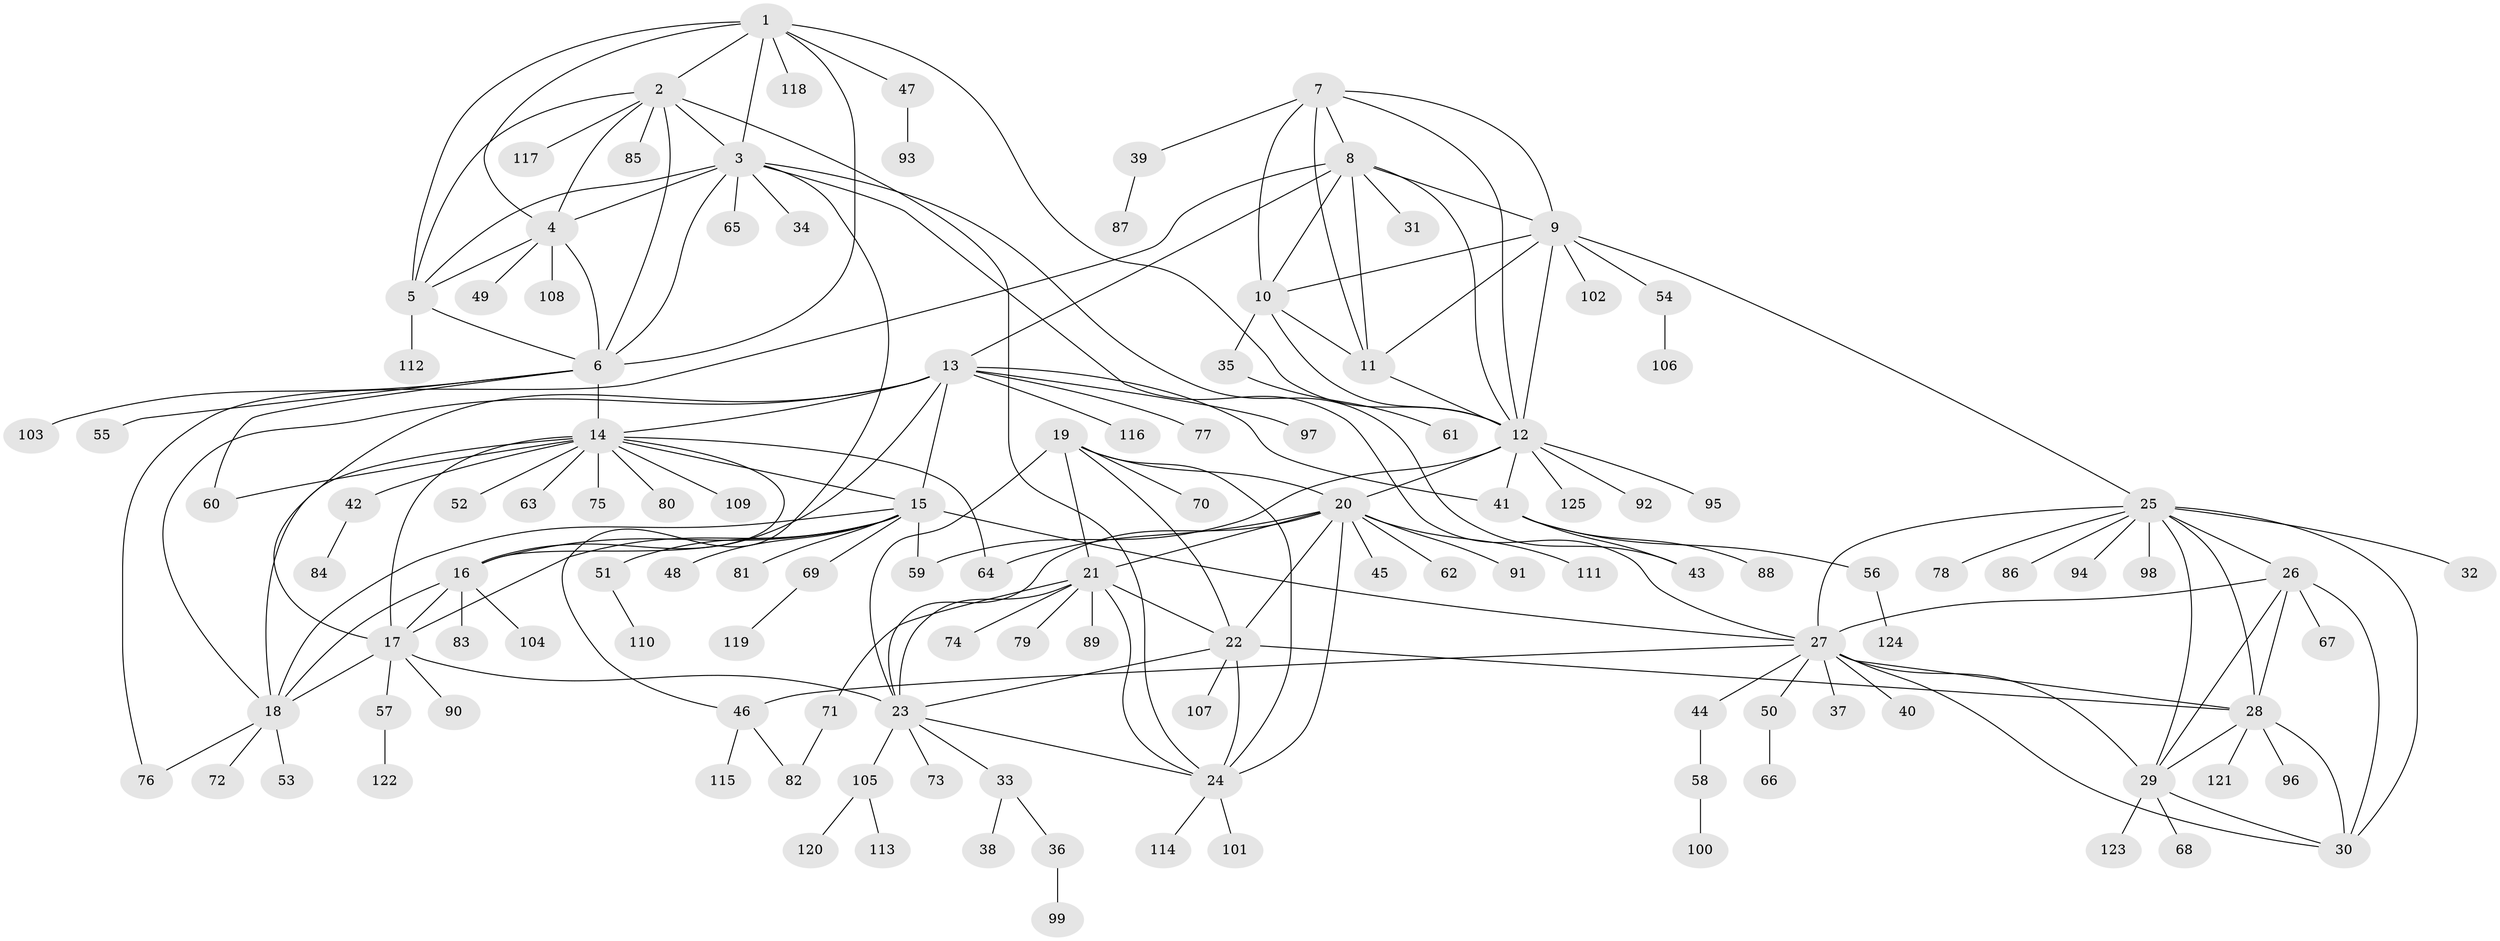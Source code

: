 // coarse degree distribution, {12: 0.031578947368421054, 5: 0.031578947368421054, 4: 0.031578947368421054, 19: 0.010526315789473684, 14: 0.010526315789473684, 6: 0.021052631578947368, 11: 0.010526315789473684, 8: 0.021052631578947368, 7: 0.031578947368421054, 10: 0.010526315789473684, 9: 0.010526315789473684, 16: 0.010526315789473684, 3: 0.021052631578947368, 1: 0.6842105263157895, 2: 0.06315789473684211}
// Generated by graph-tools (version 1.1) at 2025/42/03/06/25 10:42:11]
// undirected, 125 vertices, 188 edges
graph export_dot {
graph [start="1"]
  node [color=gray90,style=filled];
  1;
  2;
  3;
  4;
  5;
  6;
  7;
  8;
  9;
  10;
  11;
  12;
  13;
  14;
  15;
  16;
  17;
  18;
  19;
  20;
  21;
  22;
  23;
  24;
  25;
  26;
  27;
  28;
  29;
  30;
  31;
  32;
  33;
  34;
  35;
  36;
  37;
  38;
  39;
  40;
  41;
  42;
  43;
  44;
  45;
  46;
  47;
  48;
  49;
  50;
  51;
  52;
  53;
  54;
  55;
  56;
  57;
  58;
  59;
  60;
  61;
  62;
  63;
  64;
  65;
  66;
  67;
  68;
  69;
  70;
  71;
  72;
  73;
  74;
  75;
  76;
  77;
  78;
  79;
  80;
  81;
  82;
  83;
  84;
  85;
  86;
  87;
  88;
  89;
  90;
  91;
  92;
  93;
  94;
  95;
  96;
  97;
  98;
  99;
  100;
  101;
  102;
  103;
  104;
  105;
  106;
  107;
  108;
  109;
  110;
  111;
  112;
  113;
  114;
  115;
  116;
  117;
  118;
  119;
  120;
  121;
  122;
  123;
  124;
  125;
  1 -- 2;
  1 -- 3;
  1 -- 4;
  1 -- 5;
  1 -- 6;
  1 -- 12;
  1 -- 47;
  1 -- 118;
  2 -- 3;
  2 -- 4;
  2 -- 5;
  2 -- 6;
  2 -- 24;
  2 -- 85;
  2 -- 117;
  3 -- 4;
  3 -- 5;
  3 -- 6;
  3 -- 27;
  3 -- 34;
  3 -- 43;
  3 -- 46;
  3 -- 65;
  4 -- 5;
  4 -- 6;
  4 -- 49;
  4 -- 108;
  5 -- 6;
  5 -- 112;
  6 -- 14;
  6 -- 55;
  6 -- 60;
  6 -- 103;
  7 -- 8;
  7 -- 9;
  7 -- 10;
  7 -- 11;
  7 -- 12;
  7 -- 39;
  8 -- 9;
  8 -- 10;
  8 -- 11;
  8 -- 12;
  8 -- 13;
  8 -- 31;
  8 -- 76;
  9 -- 10;
  9 -- 11;
  9 -- 12;
  9 -- 25;
  9 -- 54;
  9 -- 102;
  10 -- 11;
  10 -- 12;
  10 -- 35;
  11 -- 12;
  12 -- 20;
  12 -- 41;
  12 -- 59;
  12 -- 92;
  12 -- 95;
  12 -- 125;
  13 -- 14;
  13 -- 15;
  13 -- 16;
  13 -- 17;
  13 -- 18;
  13 -- 41;
  13 -- 77;
  13 -- 97;
  13 -- 116;
  14 -- 15;
  14 -- 16;
  14 -- 17;
  14 -- 18;
  14 -- 42;
  14 -- 52;
  14 -- 60;
  14 -- 63;
  14 -- 64;
  14 -- 75;
  14 -- 80;
  14 -- 109;
  15 -- 16;
  15 -- 17;
  15 -- 18;
  15 -- 27;
  15 -- 48;
  15 -- 51;
  15 -- 59;
  15 -- 69;
  15 -- 81;
  16 -- 17;
  16 -- 18;
  16 -- 83;
  16 -- 104;
  17 -- 18;
  17 -- 23;
  17 -- 57;
  17 -- 90;
  18 -- 53;
  18 -- 72;
  18 -- 76;
  19 -- 20;
  19 -- 21;
  19 -- 22;
  19 -- 23;
  19 -- 24;
  19 -- 70;
  20 -- 21;
  20 -- 22;
  20 -- 23;
  20 -- 24;
  20 -- 45;
  20 -- 62;
  20 -- 64;
  20 -- 91;
  20 -- 111;
  21 -- 22;
  21 -- 23;
  21 -- 24;
  21 -- 71;
  21 -- 74;
  21 -- 79;
  21 -- 89;
  22 -- 23;
  22 -- 24;
  22 -- 28;
  22 -- 107;
  23 -- 24;
  23 -- 33;
  23 -- 73;
  23 -- 105;
  24 -- 101;
  24 -- 114;
  25 -- 26;
  25 -- 27;
  25 -- 28;
  25 -- 29;
  25 -- 30;
  25 -- 32;
  25 -- 78;
  25 -- 86;
  25 -- 94;
  25 -- 98;
  26 -- 27;
  26 -- 28;
  26 -- 29;
  26 -- 30;
  26 -- 67;
  27 -- 28;
  27 -- 29;
  27 -- 30;
  27 -- 37;
  27 -- 40;
  27 -- 44;
  27 -- 46;
  27 -- 50;
  28 -- 29;
  28 -- 30;
  28 -- 96;
  28 -- 121;
  29 -- 30;
  29 -- 68;
  29 -- 123;
  33 -- 36;
  33 -- 38;
  35 -- 61;
  36 -- 99;
  39 -- 87;
  41 -- 43;
  41 -- 56;
  41 -- 88;
  42 -- 84;
  44 -- 58;
  46 -- 82;
  46 -- 115;
  47 -- 93;
  50 -- 66;
  51 -- 110;
  54 -- 106;
  56 -- 124;
  57 -- 122;
  58 -- 100;
  69 -- 119;
  71 -- 82;
  105 -- 113;
  105 -- 120;
}
